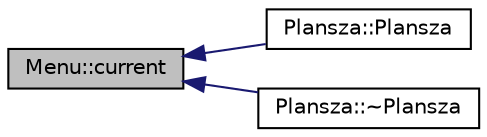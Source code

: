 digraph "Menu::current"
{
  edge [fontname="Helvetica",fontsize="10",labelfontname="Helvetica",labelfontsize="10"];
  node [fontname="Helvetica",fontsize="10",shape=record];
  rankdir="LR";
  Node1 [label="Menu::current",height=0.2,width=0.4,color="black", fillcolor="grey75", style="filled", fontcolor="black"];
  Node1 -> Node2 [dir="back",color="midnightblue",fontsize="10",style="solid",fontname="Helvetica"];
  Node2 [label="Plansza::Plansza",height=0.2,width=0.4,color="black", fillcolor="white", style="filled",URL="$class_plansza.html#a526fcce132482d87bd11cfbd3252671b",tooltip="Konstruktor klasy Plansza. "];
  Node1 -> Node3 [dir="back",color="midnightblue",fontsize="10",style="solid",fontname="Helvetica"];
  Node3 [label="Plansza::~Plansza",height=0.2,width=0.4,color="black", fillcolor="white", style="filled",URL="$class_plansza.html#a4f246f46c88413936c5ee794e97032fc",tooltip="Destruktor Klasy Plansza. "];
}

